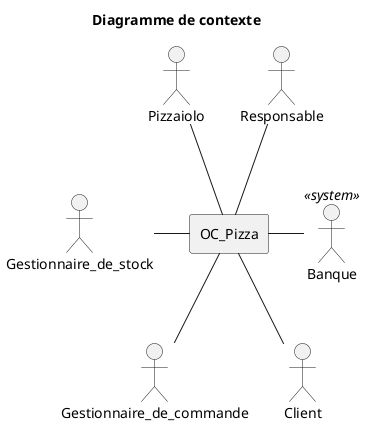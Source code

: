 @startuml 01_contexte
title Diagramme de contexte

rectangle OC_Pizza {
}

    actor Gestionnaire_de_commande as GESTCMD
    actor Client as CUSTOMER
    actor Gestionnaire_de_stock as GESTSTOCK
    actor Pizzaiolo as PZLO
    actor Banque <<system>> as BANK
    actor Responsable as BOSS




GESTSTOCK - OC_Pizza
PZLO -- OC_Pizza
BOSS -- OC_Pizza
OC_Pizza - BANK
OC_Pizza -- CUSTOMER
OC_Pizza -- GESTCMD

@enduml